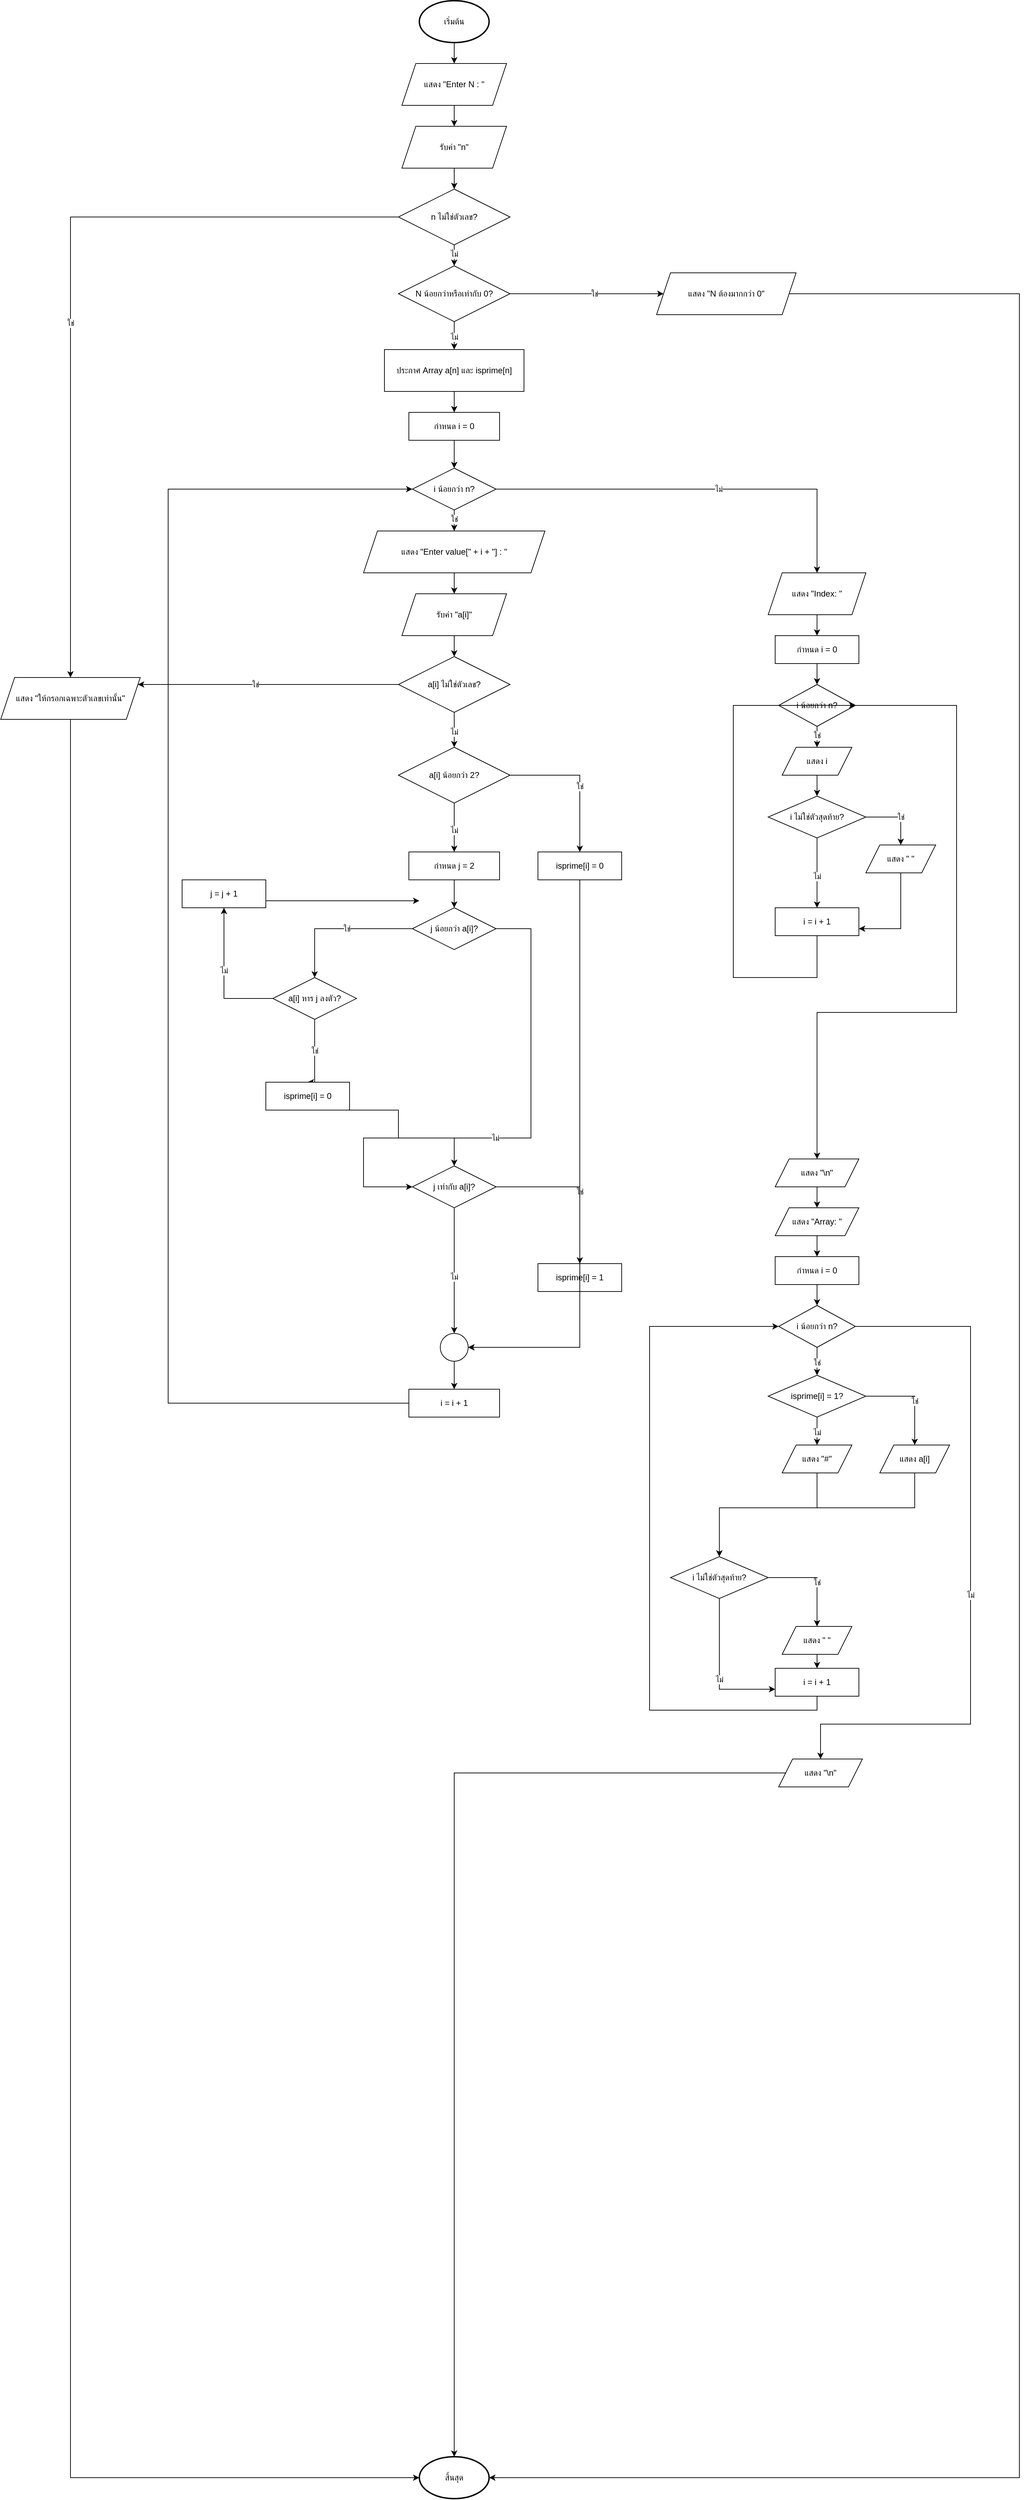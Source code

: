<mxfile version="28.2.5">
  <diagram name="Page-1" id="uHLjrgkb8VzRiI3Ye3vX">
    <mxGraphModel dx="7542" dy="3748" grid="1" gridSize="10" guides="1" tooltips="1" connect="1" arrows="1" fold="1" page="1" pageScale="1" pageWidth="850" pageHeight="1100" math="0" shadow="0">
      <root>
        <mxCell id="0" />
        <mxCell id="1" parent="0" />
        <mxCell id="main_start" value="เริ่มต้น" style="strokeWidth=2;html=1;shape=mxgraph.flowchart.start_1;whiteSpace=wrap;" vertex="1" parent="1">
          <mxGeometry x="350" y="30" width="100" height="60" as="geometry" />
        </mxCell>
        <mxCell id="edge_1_to_2" style="edgeStyle=orthogonalEdgeStyle;rounded=0;orthogonalLoop=1;jettySize=auto;html=1;" edge="1" parent="1" source="main_start" target="main_show_n">
          <mxGeometry relative="1" as="geometry" />
        </mxCell>
        <mxCell id="main_show_n" value="แสดง &quot;Enter N : &quot;" style="shape=parallelogram;perimeter=parallelogramPerimeter;whiteSpace=wrap;html=1;fixedSize=1;" vertex="1" parent="1">
          <mxGeometry x="325" y="120" width="150" height="60" as="geometry" />
        </mxCell>
        <mxCell id="edge_2_to_3" style="edgeStyle=orthogonalEdgeStyle;rounded=0;orthogonalLoop=1;jettySize=auto;html=1;" edge="1" parent="1" source="main_show_n" target="main_input_n">
          <mxGeometry relative="1" as="geometry" />
        </mxCell>
        <mxCell id="main_input_n" value="รับค่า &quot;n&quot;" style="shape=parallelogram;perimeter=parallelogramPerimeter;whiteSpace=wrap;html=1;fixedSize=1;" vertex="1" parent="1">
          <mxGeometry x="325" y="210" width="150" height="60" as="geometry" />
        </mxCell>
        <mxCell id="edge_3_to_4" style="edgeStyle=orthogonalEdgeStyle;rounded=0;orthogonalLoop=1;jettySize=auto;html=1;" edge="1" parent="1" source="main_input_n" target="main_cond_n_num">
          <mxGeometry relative="1" as="geometry" />
        </mxCell>
        <mxCell id="main_cond_n_num" value="n ไม่ใช่ตัวเลข?" style="rhombus;whiteSpace=wrap;html=1;" vertex="1" parent="1">
          <mxGeometry x="320" y="300" width="160" height="80" as="geometry" />
        </mxCell>
        <mxCell id="edge_4_true" style="edgeStyle=orthogonalEdgeStyle;rounded=0;orthogonalLoop=1;jettySize=auto;html=1;" edge="1" parent="1" source="main_cond_n_num" target="main_show_err_n_num">
          <mxGeometry relative="1" as="geometry">
            <mxPoint x="230" y="340" as="sourcePoint" />
            <Array as="points">
              <mxPoint x="-150" y="340" />
            </Array>
          </mxGeometry>
        </mxCell>
        <mxCell id="label_4_true" value="ใช่" style="edgeLabel;html=1;align=center;verticalAlign=middle;resizable=0;points=[];" connectable="0" vertex="1" parent="edge_4_true">
          <mxGeometry x="0.1" relative="1" as="geometry" />
        </mxCell>
        <mxCell id="main_show_err_n_num" value="แสดง &quot;ให้กรอกเฉพาะตัวเลขเท่านั้น&quot;" style="shape=parallelogram;perimeter=parallelogramPerimeter;whiteSpace=wrap;html=1;fixedSize=1;" vertex="1" parent="1">
          <mxGeometry x="-250" y="1000" width="200" height="60" as="geometry" />
        </mxCell>
        <mxCell id="edge_err_n_num_to_stop" style="edgeStyle=orthogonalEdgeStyle;rounded=0;orthogonalLoop=1;jettySize=auto;html=1;" edge="1" parent="1" source="main_show_err_n_num" target="main_end">
          <mxGeometry relative="1" as="geometry">
            <Array as="points">
              <mxPoint x="-150" y="3580" />
            </Array>
          </mxGeometry>
        </mxCell>
        <mxCell id="edge_4_false" style="edgeStyle=orthogonalEdgeStyle;rounded=0;orthogonalLoop=1;jettySize=auto;html=1;" edge="1" parent="1" source="main_cond_n_num" target="main_cond_n_val">
          <mxGeometry relative="1" as="geometry" />
        </mxCell>
        <mxCell id="label_4_false" value="ไม่" style="edgeLabel;html=1;align=center;verticalAlign=middle;resizable=0;points=[];" connectable="0" vertex="1" parent="edge_4_false">
          <mxGeometry x="0.1" relative="1" as="geometry" />
        </mxCell>
        <mxCell id="main_cond_n_val" value="N น้อยกว่าหรือเท่ากับ 0?" style="rhombus;whiteSpace=wrap;html=1;" vertex="1" parent="1">
          <mxGeometry x="320" y="410" width="160" height="80" as="geometry" />
        </mxCell>
        <mxCell id="edge_5_true" style="edgeStyle=orthogonalEdgeStyle;rounded=0;orthogonalLoop=1;jettySize=auto;html=1;" edge="1" parent="1" source="main_cond_n_val" target="main_show_err_n_val">
          <mxGeometry relative="1" as="geometry">
            <Array as="points" />
          </mxGeometry>
        </mxCell>
        <mxCell id="label_5_true" value="ใช่" style="edgeLabel;html=1;align=center;verticalAlign=middle;resizable=0;points=[];" connectable="0" vertex="1" parent="edge_5_true">
          <mxGeometry x="0.1" relative="1" as="geometry" />
        </mxCell>
        <mxCell id="main_show_err_n_val" value="แสดง &quot;N ต้องมากกว่า 0&quot;" style="shape=parallelogram;perimeter=parallelogramPerimeter;whiteSpace=wrap;html=1;fixedSize=1;" vertex="1" parent="1">
          <mxGeometry x="690" y="420" width="200" height="60" as="geometry" />
        </mxCell>
        <mxCell id="edge_err_n_val_to_stop" style="edgeStyle=orthogonalEdgeStyle;rounded=0;orthogonalLoop=1;jettySize=auto;html=1;exitX=1;exitY=0.5;exitDx=0;exitDy=0;" edge="1" parent="1" source="main_show_err_n_val" target="main_end">
          <mxGeometry relative="1" as="geometry">
            <Array as="points">
              <mxPoint x="1210" y="450" />
              <mxPoint x="1210" y="3580" />
            </Array>
          </mxGeometry>
        </mxCell>
        <mxCell id="edge_5_false" style="edgeStyle=orthogonalEdgeStyle;rounded=0;orthogonalLoop=1;jettySize=auto;html=1;" edge="1" parent="1" source="main_cond_n_val" target="main_proc_decl">
          <mxGeometry relative="1" as="geometry" />
        </mxCell>
        <mxCell id="label_5_false" value="ไม่" style="edgeLabel;html=1;align=center;verticalAlign=middle;resizable=0;points=[];" connectable="0" vertex="1" parent="edge_5_false">
          <mxGeometry x="0.1" relative="1" as="geometry" />
        </mxCell>
        <mxCell id="main_proc_decl" value="ประกาศ Array a[n] และ isprime[n]" style="whiteSpace=wrap;html=1;" vertex="1" parent="1">
          <mxGeometry x="300" y="530" width="200" height="60" as="geometry" />
        </mxCell>
        <mxCell id="edge_decl_to_i_init" style="edgeStyle=orthogonalEdgeStyle;rounded=0;orthogonalLoop=1;jettySize=auto;html=1;" edge="1" parent="1" source="main_proc_decl" target="main_proc_i_init">
          <mxGeometry relative="1" as="geometry" />
        </mxCell>
        <mxCell id="main_proc_i_init" value="กำหนด i = 0" style="whiteSpace=wrap;html=1;" vertex="1" parent="1">
          <mxGeometry x="335" y="620" width="130" height="40" as="geometry" />
        </mxCell>
        <mxCell id="edge_i_init_to_cond" style="edgeStyle=orthogonalEdgeStyle;rounded=0;orthogonalLoop=1;jettySize=auto;html=1;" edge="1" parent="1" source="main_proc_i_init" target="main_cond_i_n">
          <mxGeometry relative="1" as="geometry" />
        </mxCell>
        <mxCell id="main_cond_i_n" value="i น้อยกว่า n?" style="rhombus;whiteSpace=wrap;html=1;" vertex="1" parent="1">
          <mxGeometry x="340" y="700" width="120" height="60" as="geometry" />
        </mxCell>
        <mxCell id="edge_loop_outer_true" style="edgeStyle=orthogonalEdgeStyle;rounded=0;orthogonalLoop=1;jettySize=auto;html=1;" edge="1" parent="1" source="main_cond_i_n" target="main_show_a_i">
          <mxGeometry relative="1" as="geometry" />
        </mxCell>
        <mxCell id="label_loop_outer_true" value="ใช่" style="edgeLabel;html=1;align=center;verticalAlign=middle;resizable=0;points=[];" connectable="0" vertex="1" parent="edge_loop_outer_true">
          <mxGeometry x="0.1" relative="1" as="geometry" />
        </mxCell>
        <mxCell id="main_show_a_i" value="แสดง &quot;Enter value[&quot; + i + &quot;] : &quot;" style="shape=parallelogram;perimeter=parallelogramPerimeter;whiteSpace=wrap;html=1;fixedSize=1;" vertex="1" parent="1">
          <mxGeometry x="270" y="790" width="260" height="60" as="geometry" />
        </mxCell>
        <mxCell id="edge_show_a_i_to_input" style="edgeStyle=orthogonalEdgeStyle;rounded=0;orthogonalLoop=1;jettySize=auto;html=1;" edge="1" parent="1" source="main_show_a_i" target="main_input_a_i">
          <mxGeometry relative="1" as="geometry" />
        </mxCell>
        <mxCell id="main_input_a_i" value="รับค่า &quot;a[i]&quot;" style="shape=parallelogram;perimeter=parallelogramPerimeter;whiteSpace=wrap;html=1;fixedSize=1;" vertex="1" parent="1">
          <mxGeometry x="325" y="880" width="150" height="60" as="geometry" />
        </mxCell>
        <mxCell id="edge_input_a_i_to_cond" style="edgeStyle=orthogonalEdgeStyle;rounded=0;orthogonalLoop=1;jettySize=auto;html=1;" edge="1" parent="1" source="main_input_a_i" target="main_cond_a_i_num">
          <mxGeometry relative="1" as="geometry" />
        </mxCell>
        <mxCell id="main_cond_a_i_num" value="a[i] ไม่ใช่ตัวเลข?" style="rhombus;whiteSpace=wrap;html=1;" vertex="1" parent="1">
          <mxGeometry x="320" y="970" width="160" height="80" as="geometry" />
        </mxCell>
        <mxCell id="edge_c3_true" style="edgeStyle=orthogonalEdgeStyle;rounded=0;orthogonalLoop=1;jettySize=auto;html=1;" edge="1" parent="1" source="main_cond_a_i_num" target="main_show_err_n_num">
          <mxGeometry relative="1" as="geometry">
            <Array as="points">
              <mxPoint x="170" y="1010" />
              <mxPoint x="170" y="1010" />
            </Array>
          </mxGeometry>
        </mxCell>
        <mxCell id="label_c3_true" value="ใช่" style="edgeLabel;html=1;align=center;verticalAlign=middle;resizable=0;points=[];" connectable="0" vertex="1" parent="edge_c3_true">
          <mxGeometry x="0.1" relative="1" as="geometry" />
        </mxCell>
        <mxCell id="edge_c3_false" style="edgeStyle=orthogonalEdgeStyle;rounded=0;orthogonalLoop=1;jettySize=auto;html=1;" edge="1" parent="1" source="main_cond_a_i_num" target="main_cond_a_i_val">
          <mxGeometry relative="1" as="geometry" />
        </mxCell>
        <mxCell id="label_c3_false" value="ไม่" style="edgeLabel;html=1;align=center;verticalAlign=middle;resizable=0;points=[];" connectable="0" vertex="1" parent="edge_c3_false">
          <mxGeometry x="0.1" relative="1" as="geometry" />
        </mxCell>
        <mxCell id="main_cond_a_i_val" value="a[i] น้อยกว่า 2?" style="rhombus;whiteSpace=wrap;html=1;" vertex="1" parent="1">
          <mxGeometry x="320" y="1100" width="160" height="80" as="geometry" />
        </mxCell>
        <mxCell id="edge_c4_true" style="edgeStyle=orthogonalEdgeStyle;rounded=0;orthogonalLoop=1;jettySize=auto;html=1;" edge="1" parent="1" source="main_cond_a_i_val" target="main_proc_not_prime">
          <mxGeometry relative="1" as="geometry">
            <Array as="points">
              <mxPoint x="580" y="1140" />
            </Array>
          </mxGeometry>
        </mxCell>
        <mxCell id="label_c4_true" value="ใช่" style="edgeLabel;html=1;align=center;verticalAlign=middle;resizable=0;points=[];" connectable="0" vertex="1" parent="edge_c4_true">
          <mxGeometry x="0.1" relative="1" as="geometry" />
        </mxCell>
        <mxCell id="main_proc_not_prime" value="isprime[i] = 0" style="whiteSpace=wrap;html=1;" vertex="1" parent="1">
          <mxGeometry x="520" y="1250" width="120" height="40" as="geometry" />
        </mxCell>
        <mxCell id="edge_c4_false" style="edgeStyle=orthogonalEdgeStyle;rounded=0;orthogonalLoop=1;jettySize=auto;html=1;" edge="1" parent="1" source="main_cond_a_i_val" target="main_proc_j_init">
          <mxGeometry relative="1" as="geometry" />
        </mxCell>
        <mxCell id="label_c4_false" value="ไม่" style="edgeLabel;html=1;align=center;verticalAlign=middle;resizable=0;points=[];" connectable="0" vertex="1" parent="edge_c4_false">
          <mxGeometry x="0.1" relative="1" as="geometry" />
        </mxCell>
        <mxCell id="main_proc_j_init" value="กำหนด j = 2" style="whiteSpace=wrap;html=1;" vertex="1" parent="1">
          <mxGeometry x="335" y="1250" width="130" height="40" as="geometry" />
        </mxCell>
        <mxCell id="edge_j_init_to_cond" style="edgeStyle=orthogonalEdgeStyle;rounded=0;orthogonalLoop=1;jettySize=auto;html=1;" edge="1" parent="1" source="main_proc_j_init" target="main_cond_j_a_i">
          <mxGeometry relative="1" as="geometry" />
        </mxCell>
        <mxCell id="main_cond_j_a_i" value="j น้อยกว่า a[i]?" style="rhombus;whiteSpace=wrap;html=1;" vertex="1" parent="1">
          <mxGeometry x="340" y="1330" width="120" height="60" as="geometry" />
        </mxCell>
        <mxCell id="edge_j_a_i_false" style="edgeStyle=orthogonalEdgeStyle;rounded=0;orthogonalLoop=1;jettySize=auto;html=1;entryX=0;entryY=0.5;entryDx=0;entryDy=0;" edge="1" parent="1" source="main_cond_j_a_i" target="main_cond_j_a_i_eq">
          <mxGeometry relative="1" as="geometry">
            <Array as="points">
              <mxPoint x="510" y="1360" />
              <mxPoint x="510" y="1660" />
              <mxPoint x="270" y="1660" />
              <mxPoint x="270" y="1730" />
            </Array>
          </mxGeometry>
        </mxCell>
        <mxCell id="label_j_a_i_false" value="ไม่" style="edgeLabel;html=1;align=center;verticalAlign=middle;resizable=0;points=[];" connectable="0" vertex="1" parent="edge_j_a_i_false">
          <mxGeometry x="0.1" relative="1" as="geometry" />
        </mxCell>
        <mxCell id="edge_j_a_i_true" style="edgeStyle=orthogonalEdgeStyle;rounded=0;orthogonalLoop=1;jettySize=auto;html=1;" edge="1" parent="1" source="main_cond_j_a_i" target="main_cond_prime">
          <mxGeometry relative="1" as="geometry">
            <Array as="points">
              <mxPoint x="200" y="1360" />
            </Array>
          </mxGeometry>
        </mxCell>
        <mxCell id="label_j_a_i_true" value="ใช่" style="edgeLabel;html=1;align=center;verticalAlign=middle;resizable=0;points=[];" connectable="0" vertex="1" parent="edge_j_a_i_true">
          <mxGeometry x="-0.1" relative="1" as="geometry" />
        </mxCell>
        <mxCell id="main_cond_prime" value="a[i] หาร j ลงตัว?" style="rhombus;whiteSpace=wrap;html=1;" vertex="1" parent="1">
          <mxGeometry x="140" y="1430" width="120" height="60" as="geometry" />
        </mxCell>
        <mxCell id="edge_c5_true" style="edgeStyle=orthogonalEdgeStyle;rounded=0;orthogonalLoop=1;jettySize=auto;html=1;entryX=0.5;entryY=0;entryDx=0;entryDy=0;" edge="1" parent="1" source="main_cond_prime" target="main_proc_isprime_0">
          <mxGeometry relative="1" as="geometry">
            <Array as="points">
              <mxPoint x="200" y="1580" />
            </Array>
          </mxGeometry>
        </mxCell>
        <mxCell id="label_c5_true" value="ใช่" style="edgeLabel;html=1;align=center;verticalAlign=middle;resizable=0;points=[];" connectable="0" vertex="1" parent="edge_c5_true">
          <mxGeometry x="-0.1" relative="1" as="geometry" />
        </mxCell>
        <mxCell id="main_proc_isprime_0" value="isprime[i] = 0" style="whiteSpace=wrap;html=1;" vertex="1" parent="1">
          <mxGeometry x="130" y="1580" width="120" height="40" as="geometry" />
        </mxCell>
        <mxCell id="edge_isprime_0_to_end_inner" style="edgeStyle=orthogonalEdgeStyle;rounded=0;orthogonalLoop=1;jettySize=auto;html=1;exitX=0.5;exitY=1;exitDx=0;exitDy=0;" edge="1" parent="1" source="main_proc_isprime_0" target="main_cond_j_a_i_eq">
          <mxGeometry relative="1" as="geometry">
            <Array as="points">
              <mxPoint x="320" y="1660" />
              <mxPoint x="400" y="1660" />
            </Array>
          </mxGeometry>
        </mxCell>
        <mxCell id="edge_c5_false" style="edgeStyle=orthogonalEdgeStyle;rounded=0;orthogonalLoop=1;jettySize=auto;html=1;" edge="1" parent="1" source="main_cond_prime" target="main_proc_j_update">
          <mxGeometry relative="1" as="geometry" />
        </mxCell>
        <mxCell id="label_c5_false" value="ไม่" style="edgeLabel;html=1;align=center;verticalAlign=middle;resizable=0;points=[];" connectable="0" vertex="1" parent="edge_c5_false">
          <mxGeometry x="0.1" relative="1" as="geometry" />
        </mxCell>
        <mxCell id="main_proc_j_update" value="j = j + 1" style="whiteSpace=wrap;html=1;" vertex="1" parent="1">
          <mxGeometry x="10" y="1290" width="120" height="40" as="geometry" />
        </mxCell>
        <mxCell id="edge_j_update_to_cond_inner" style="edgeStyle=orthogonalEdgeStyle;rounded=0;orthogonalLoop=1;jettySize=auto;html=1;" edge="1" parent="1" source="main_proc_j_update">
          <mxGeometry relative="1" as="geometry">
            <Array as="points">
              <mxPoint x="200" y="1320" />
            </Array>
            <mxPoint x="350" y="1320" as="targetPoint" />
          </mxGeometry>
        </mxCell>
        <mxCell id="main_cond_j_a_i_eq" value="j เท่ากับ a[i]?" style="rhombus;whiteSpace=wrap;html=1;" vertex="1" parent="1">
          <mxGeometry x="340" y="1700" width="120" height="60" as="geometry" />
        </mxCell>
        <mxCell id="edge_c6_true" style="edgeStyle=orthogonalEdgeStyle;rounded=0;orthogonalLoop=1;jettySize=auto;html=1;" edge="1" parent="1" source="main_cond_j_a_i_eq" target="main_proc_isprime_1">
          <mxGeometry relative="1" as="geometry">
            <Array as="points">
              <mxPoint x="580" y="1730" />
            </Array>
          </mxGeometry>
        </mxCell>
        <mxCell id="label_c6_true" value="ใช่" style="edgeLabel;html=1;align=center;verticalAlign=middle;resizable=0;points=[];" connectable="0" vertex="1" parent="edge_c6_true">
          <mxGeometry x="0.1" relative="1" as="geometry" />
        </mxCell>
        <mxCell id="main_proc_isprime_1" value="isprime[i] = 1" style="whiteSpace=wrap;html=1;" vertex="1" parent="1">
          <mxGeometry x="520" y="1840" width="120" height="40" as="geometry" />
        </mxCell>
        <mxCell id="edge_isprime_1_to_i_update_merge" style="edgeStyle=orthogonalEdgeStyle;rounded=0;orthogonalLoop=1;jettySize=auto;html=1;" edge="1" parent="1" source="main_proc_isprime_1" target="main_merge_i_update">
          <mxGeometry relative="1" as="geometry">
            <Array as="points">
              <mxPoint x="580" y="1960" />
              <mxPoint x="400" y="1960" />
            </Array>
          </mxGeometry>
        </mxCell>
        <mxCell id="edge_c6_false" style="edgeStyle=orthogonalEdgeStyle;rounded=0;orthogonalLoop=1;jettySize=auto;html=1;" edge="1" parent="1" source="main_cond_j_a_i_eq" target="main_merge_i_update">
          <mxGeometry relative="1" as="geometry">
            <Array as="points">
              <mxPoint x="400" y="1800" />
            </Array>
          </mxGeometry>
        </mxCell>
        <mxCell id="label_c6_false" value="ไม่" style="edgeLabel;html=1;align=center;verticalAlign=middle;resizable=0;points=[];" connectable="0" vertex="1" parent="edge_c6_false">
          <mxGeometry x="0.1" relative="1" as="geometry" />
        </mxCell>
        <mxCell id="edge_not_prime_to_i_update_merge" style="edgeStyle=orthogonalEdgeStyle;rounded=0;orthogonalLoop=1;jettySize=auto;html=1;" edge="1" parent="1" source="main_proc_not_prime" target="main_merge_i_update">
          <mxGeometry relative="1" as="geometry">
            <Array as="points">
              <mxPoint x="580" y="1960" />
              <mxPoint x="400" y="1960" />
            </Array>
          </mxGeometry>
        </mxCell>
        <mxCell id="main_merge_i_update" value="" style="ellipse;whiteSpace=wrap;html=1;" vertex="1" parent="1">
          <mxGeometry x="380" y="1940" width="40" height="40" as="geometry" />
        </mxCell>
        <mxCell id="edge_merge_to_i_update" style="edgeStyle=orthogonalEdgeStyle;rounded=0;orthogonalLoop=1;jettySize=auto;html=1;" edge="1" parent="1" source="main_merge_i_update" target="main_proc_i_update">
          <mxGeometry relative="1" as="geometry" />
        </mxCell>
        <mxCell id="main_proc_i_update" value="i = i + 1" style="whiteSpace=wrap;html=1;" vertex="1" parent="1">
          <mxGeometry x="335" y="2020" width="130" height="40" as="geometry" />
        </mxCell>
        <mxCell id="edge_i_update_to_loop_cond" style="edgeStyle=orthogonalEdgeStyle;rounded=0;orthogonalLoop=1;jettySize=auto;html=1;" edge="1" parent="1" source="main_proc_i_update" target="main_cond_i_n">
          <mxGeometry relative="1" as="geometry">
            <Array as="points">
              <mxPoint x="-10" y="2040" />
              <mxPoint x="-10" y="730" />
            </Array>
          </mxGeometry>
        </mxCell>
        <mxCell id="edge_loop_outer_false" style="edgeStyle=orthogonalEdgeStyle;rounded=0;orthogonalLoop=1;jettySize=auto;html=1;" edge="1" parent="1" source="main_cond_i_n" target="main_show_index_start">
          <mxGeometry relative="1" as="geometry">
            <Array as="points">
              <mxPoint x="920" y="730" />
            </Array>
          </mxGeometry>
        </mxCell>
        <mxCell id="label_loop_outer_false" value="ไม่" style="edgeLabel;html=1;align=center;verticalAlign=middle;resizable=0;points=[];" connectable="0" vertex="1" parent="edge_loop_outer_false">
          <mxGeometry x="0.1" relative="1" as="geometry" />
        </mxCell>
        <mxCell id="main_show_index_start" value="แสดง &quot;Index: &quot;" style="shape=parallelogram;perimeter=parallelogramPerimeter;whiteSpace=wrap;html=1;fixedSize=1;" vertex="1" parent="1">
          <mxGeometry x="850" y="850" width="140" height="60" as="geometry" />
        </mxCell>
        <mxCell id="edge_print_idx_start_to_init" style="edgeStyle=orthogonalEdgeStyle;rounded=0;orthogonalLoop=1;jettySize=auto;html=1;" edge="1" parent="1" source="main_show_index_start" target="main_proc_i_init_3">
          <mxGeometry relative="1" as="geometry" />
        </mxCell>
        <mxCell id="main_proc_i_init_3" value="กำหนด i = 0" style="whiteSpace=wrap;html=1;" vertex="1" parent="1">
          <mxGeometry x="860" y="940" width="120" height="40" as="geometry" />
        </mxCell>
        <mxCell id="edge_i_init_3_to_cond" style="edgeStyle=orthogonalEdgeStyle;rounded=0;orthogonalLoop=1;jettySize=auto;html=1;" edge="1" parent="1" source="main_proc_i_init_3" target="main_cond_i_n_3">
          <mxGeometry relative="1" as="geometry" />
        </mxCell>
        <mxCell id="g5HVLUbOJu_UnaeJ0yR6-2" style="edgeStyle=orthogonalEdgeStyle;rounded=0;orthogonalLoop=1;jettySize=auto;html=1;exitX=1;exitY=0.5;exitDx=0;exitDy=0;entryX=0.5;entryY=0;entryDx=0;entryDy=0;" edge="1" parent="1" source="main_cond_i_n_3" target="main_show_newline_3">
          <mxGeometry relative="1" as="geometry">
            <Array as="points">
              <mxPoint x="1120" y="1040" />
              <mxPoint x="1120" y="1480" />
              <mxPoint x="920" y="1480" />
            </Array>
          </mxGeometry>
        </mxCell>
        <mxCell id="main_cond_i_n_3" value="i น้อยกว่า n?" style="rhombus;whiteSpace=wrap;html=1;" vertex="1" parent="1">
          <mxGeometry x="865" y="1010" width="110" height="60" as="geometry" />
        </mxCell>
        <mxCell id="edge_loop_idx_true" style="edgeStyle=orthogonalEdgeStyle;rounded=0;orthogonalLoop=1;jettySize=auto;html=1;" edge="1" parent="1" source="main_cond_i_n_3" target="main_show_i_3">
          <mxGeometry relative="1" as="geometry" />
        </mxCell>
        <mxCell id="label_loop_idx_true" value="ใช่" style="edgeLabel;html=1;align=center;verticalAlign=middle;resizable=0;points=[];" connectable="0" vertex="1" parent="edge_loop_idx_true">
          <mxGeometry x="0.1" relative="1" as="geometry" />
        </mxCell>
        <mxCell id="main_show_i_3" value="แสดง i" style="shape=parallelogram;perimeter=parallelogramPerimeter;whiteSpace=wrap;html=1;fixedSize=1;" vertex="1" parent="1">
          <mxGeometry x="870" y="1100" width="100" height="40" as="geometry" />
        </mxCell>
        <mxCell id="edge_show_i_3_to_cond" style="edgeStyle=orthogonalEdgeStyle;rounded=0;orthogonalLoop=1;jettySize=auto;html=1;" edge="1" parent="1" source="main_show_i_3" target="main_cond_i_end">
          <mxGeometry relative="1" as="geometry" />
        </mxCell>
        <mxCell id="main_cond_i_end" value="i ไม่ใช่ตัวสุดท้าย?" style="rhombus;whiteSpace=wrap;html=1;" vertex="1" parent="1">
          <mxGeometry x="850" y="1170" width="140" height="60" as="geometry" />
        </mxCell>
        <mxCell id="edge_c7_true" style="edgeStyle=orthogonalEdgeStyle;rounded=0;orthogonalLoop=1;jettySize=auto;html=1;" edge="1" parent="1" source="main_cond_i_end" target="main_show_space_3">
          <mxGeometry relative="1" as="geometry">
            <Array as="points">
              <mxPoint x="1040" y="1200" />
            </Array>
          </mxGeometry>
        </mxCell>
        <mxCell id="label_c7_true" value="ใช่" style="edgeLabel;html=1;align=center;verticalAlign=middle;resizable=0;points=[];" connectable="0" vertex="1" parent="edge_c7_true">
          <mxGeometry x="0.1" relative="1" as="geometry" />
        </mxCell>
        <mxCell id="main_show_space_3" value="แสดง &quot;  &quot;" style="shape=parallelogram;perimeter=parallelogramPerimeter;whiteSpace=wrap;html=1;fixedSize=1;" vertex="1" parent="1">
          <mxGeometry x="990" y="1240" width="100" height="40" as="geometry" />
        </mxCell>
        <mxCell id="edge_show_space_3_to_i_update" style="edgeStyle=orthogonalEdgeStyle;rounded=0;orthogonalLoop=1;jettySize=auto;html=1;" edge="1" parent="1" source="main_show_space_3" target="main_proc_i_update_3">
          <mxGeometry relative="1" as="geometry">
            <Array as="points">
              <mxPoint x="1040" y="1360" />
              <mxPoint x="920" y="1360" />
            </Array>
          </mxGeometry>
        </mxCell>
        <mxCell id="edge_c7_false" style="edgeStyle=orthogonalEdgeStyle;rounded=0;orthogonalLoop=1;jettySize=auto;html=1;" edge="1" parent="1" source="main_cond_i_end" target="main_proc_i_update_3">
          <mxGeometry relative="1" as="geometry">
            <Array as="points">
              <mxPoint x="920" y="1270" />
            </Array>
          </mxGeometry>
        </mxCell>
        <mxCell id="label_c7_false" value="ไม่" style="edgeLabel;html=1;align=center;verticalAlign=middle;resizable=0;points=[];" connectable="0" vertex="1" parent="edge_c7_false">
          <mxGeometry x="0.1" relative="1" as="geometry" />
        </mxCell>
        <mxCell id="main_proc_i_update_3" value="i = i + 1" style="whiteSpace=wrap;html=1;" vertex="1" parent="1">
          <mxGeometry x="860" y="1330" width="120" height="40" as="geometry" />
        </mxCell>
        <mxCell id="edge_i_update_3_to_loop_cond" style="edgeStyle=orthogonalEdgeStyle;rounded=0;orthogonalLoop=1;jettySize=auto;html=1;entryX=1;entryY=0.5;entryDx=0;entryDy=0;" edge="1" parent="1" source="main_proc_i_update_3" target="main_cond_i_n_3">
          <mxGeometry relative="1" as="geometry">
            <Array as="points">
              <mxPoint x="920" y="1430" />
              <mxPoint x="800" y="1430" />
              <mxPoint x="800" y="1040" />
            </Array>
          </mxGeometry>
        </mxCell>
        <mxCell id="main_show_newline_3" value="แสดง &quot;\n&quot;" style="shape=parallelogram;perimeter=parallelogramPerimeter;whiteSpace=wrap;html=1;fixedSize=1;" vertex="1" parent="1">
          <mxGeometry x="860" y="1690" width="120" height="40" as="geometry" />
        </mxCell>
        <mxCell id="edge_show_nl_3_to_show_array" style="edgeStyle=orthogonalEdgeStyle;rounded=0;orthogonalLoop=1;jettySize=auto;html=1;" edge="1" parent="1" source="main_show_newline_3" target="main_show_array_start">
          <mxGeometry relative="1" as="geometry" />
        </mxCell>
        <mxCell id="main_show_array_start" value="แสดง &quot;Array: &quot;" style="shape=parallelogram;perimeter=parallelogramPerimeter;whiteSpace=wrap;html=1;fixedSize=1;" vertex="1" parent="1">
          <mxGeometry x="860" y="1760" width="120" height="40" as="geometry" />
        </mxCell>
        <mxCell id="edge_show_array_to_i_init" style="edgeStyle=orthogonalEdgeStyle;rounded=0;orthogonalLoop=1;jettySize=auto;html=1;" edge="1" parent="1" source="main_show_array_start" target="main_proc_i_init_4">
          <mxGeometry relative="1" as="geometry" />
        </mxCell>
        <mxCell id="main_proc_i_init_4" value="กำหนด i = 0" style="whiteSpace=wrap;html=1;" vertex="1" parent="1">
          <mxGeometry x="860" y="1830" width="120" height="40" as="geometry" />
        </mxCell>
        <mxCell id="edge_i_init_4_to_cond" style="edgeStyle=orthogonalEdgeStyle;rounded=0;orthogonalLoop=1;jettySize=auto;html=1;" edge="1" parent="1" source="main_proc_i_init_4" target="main_cond_i_n_4">
          <mxGeometry relative="1" as="geometry" />
        </mxCell>
        <mxCell id="main_cond_i_n_4" value="i น้อยกว่า n?" style="rhombus;whiteSpace=wrap;html=1;" vertex="1" parent="1">
          <mxGeometry x="865" y="1900" width="110" height="60" as="geometry" />
        </mxCell>
        <mxCell id="edge_loop_array_true" style="edgeStyle=orthogonalEdgeStyle;rounded=0;orthogonalLoop=1;jettySize=auto;html=1;" edge="1" parent="1" source="main_cond_i_n_4" target="main_cond_isprime_4">
          <mxGeometry relative="1" as="geometry" />
        </mxCell>
        <mxCell id="label_loop_array_true" value="ใช่" style="edgeLabel;html=1;align=center;verticalAlign=middle;resizable=0;points=[];" connectable="0" vertex="1" parent="edge_loop_array_true">
          <mxGeometry x="0.1" relative="1" as="geometry" />
        </mxCell>
        <mxCell id="main_cond_isprime_4" value="isprime[i] = 1?" style="rhombus;whiteSpace=wrap;html=1;" vertex="1" parent="1">
          <mxGeometry x="850" y="2000" width="140" height="60" as="geometry" />
        </mxCell>
        <mxCell id="edge_c8_true" style="edgeStyle=orthogonalEdgeStyle;rounded=0;orthogonalLoop=1;jettySize=auto;html=1;" edge="1" parent="1" source="main_cond_isprime_4" target="main_show_a_i_4">
          <mxGeometry relative="1" as="geometry">
            <Array as="points">
              <mxPoint x="1060" y="2030" />
            </Array>
          </mxGeometry>
        </mxCell>
        <mxCell id="label_c8_true" value="ใช่" style="edgeLabel;html=1;align=center;verticalAlign=middle;resizable=0;points=[];" connectable="0" vertex="1" parent="edge_c8_true">
          <mxGeometry x="0.1" relative="1" as="geometry" />
        </mxCell>
        <mxCell id="main_show_a_i_4" value="แสดง a[i]" style="shape=parallelogram;perimeter=parallelogramPerimeter;whiteSpace=wrap;html=1;fixedSize=1;" vertex="1" parent="1">
          <mxGeometry x="1010" y="2100" width="100" height="40" as="geometry" />
        </mxCell>
        <mxCell id="edge_show_a_i_4_to_cond_space" style="edgeStyle=orthogonalEdgeStyle;rounded=0;orthogonalLoop=1;jettySize=auto;html=1;" edge="1" parent="1" source="main_show_a_i_4" target="main_cond_i_end_4">
          <mxGeometry relative="1" as="geometry">
            <Array as="points">
              <mxPoint x="1060" y="2190" />
              <mxPoint x="780" y="2190" />
            </Array>
          </mxGeometry>
        </mxCell>
        <mxCell id="edge_c8_false" style="edgeStyle=orthogonalEdgeStyle;rounded=0;orthogonalLoop=1;jettySize=auto;html=1;" edge="1" parent="1" source="main_cond_isprime_4" target="main_show_hash_4">
          <mxGeometry relative="1" as="geometry" />
        </mxCell>
        <mxCell id="label_c8_false" value="ไม่" style="edgeLabel;html=1;align=center;verticalAlign=middle;resizable=0;points=[];" connectable="0" vertex="1" parent="edge_c8_false">
          <mxGeometry x="0.1" relative="1" as="geometry" />
        </mxCell>
        <mxCell id="main_show_hash_4" value="แสดง &quot;#&quot;" style="shape=parallelogram;perimeter=parallelogramPerimeter;whiteSpace=wrap;html=1;fixedSize=1;" vertex="1" parent="1">
          <mxGeometry x="870" y="2100" width="100" height="40" as="geometry" />
        </mxCell>
        <mxCell id="edge_show_hash_4_to_cond_space" style="edgeStyle=orthogonalEdgeStyle;rounded=0;orthogonalLoop=1;jettySize=auto;html=1;" edge="1" parent="1" source="main_show_hash_4" target="main_cond_i_end_4">
          <mxGeometry relative="1" as="geometry">
            <Array as="points">
              <mxPoint x="920" y="2190" />
              <mxPoint x="780" y="2190" />
            </Array>
          </mxGeometry>
        </mxCell>
        <mxCell id="main_cond_i_end_4" value="i ไม่ใช่ตัวสุดท้าย?" style="rhombus;whiteSpace=wrap;html=1;" vertex="1" parent="1">
          <mxGeometry x="710" y="2260" width="140" height="60" as="geometry" />
        </mxCell>
        <mxCell id="edge_c9_true" style="edgeStyle=orthogonalEdgeStyle;rounded=0;orthogonalLoop=1;jettySize=auto;html=1;" edge="1" parent="1" source="main_cond_i_end_4" target="main_show_space_4">
          <mxGeometry relative="1" as="geometry">
            <Array as="points">
              <mxPoint x="920" y="2290" />
            </Array>
          </mxGeometry>
        </mxCell>
        <mxCell id="label_c9_true" value="ใช่" style="edgeLabel;html=1;align=center;verticalAlign=middle;resizable=0;points=[];" connectable="0" vertex="1" parent="edge_c9_true">
          <mxGeometry x="0.1" relative="1" as="geometry" />
        </mxCell>
        <mxCell id="main_show_space_4" value="แสดง &quot;  &quot;" style="shape=parallelogram;perimeter=parallelogramPerimeter;whiteSpace=wrap;html=1;fixedSize=1;" vertex="1" parent="1">
          <mxGeometry x="870" y="2360" width="100" height="40" as="geometry" />
        </mxCell>
        <mxCell id="edge_show_space_4_to_i_update" style="edgeStyle=orthogonalEdgeStyle;rounded=0;orthogonalLoop=1;jettySize=auto;html=1;" edge="1" parent="1" source="main_show_space_4" target="main_proc_i_update_4">
          <mxGeometry relative="1" as="geometry">
            <Array as="points">
              <mxPoint x="920" y="2450" />
            </Array>
          </mxGeometry>
        </mxCell>
        <mxCell id="edge_c9_false" style="edgeStyle=orthogonalEdgeStyle;rounded=0;orthogonalLoop=1;jettySize=auto;html=1;" edge="1" parent="1" source="main_cond_i_end_4" target="main_proc_i_update_4">
          <mxGeometry relative="1" as="geometry">
            <Array as="points">
              <mxPoint x="780" y="2450" />
            </Array>
          </mxGeometry>
        </mxCell>
        <mxCell id="label_c9_false" value="ไม่" style="edgeLabel;html=1;align=center;verticalAlign=middle;resizable=0;points=[];" connectable="0" vertex="1" parent="edge_c9_false">
          <mxGeometry x="0.1" relative="1" as="geometry" />
        </mxCell>
        <mxCell id="main_proc_i_update_4" value="i = i + 1" style="whiteSpace=wrap;html=1;" vertex="1" parent="1">
          <mxGeometry x="860" y="2420" width="120" height="40" as="geometry" />
        </mxCell>
        <mxCell id="edge_i_update_4_to_loop_cond" style="edgeStyle=orthogonalEdgeStyle;rounded=0;orthogonalLoop=1;jettySize=auto;html=1;" edge="1" parent="1" source="main_proc_i_update_4" target="main_cond_i_n_4">
          <mxGeometry relative="1" as="geometry">
            <Array as="points">
              <mxPoint x="920" y="2480" />
              <mxPoint x="680" y="2480" />
              <mxPoint x="680" y="1930" />
            </Array>
          </mxGeometry>
        </mxCell>
        <mxCell id="edge_loop_array_false" style="edgeStyle=orthogonalEdgeStyle;rounded=0;orthogonalLoop=1;jettySize=auto;html=1;" edge="1" parent="1" source="main_cond_i_n_4" target="main_show_newline_4">
          <mxGeometry relative="1" as="geometry">
            <Array as="points">
              <mxPoint x="1140" y="1930" />
              <mxPoint x="1140" y="2500" />
            </Array>
          </mxGeometry>
        </mxCell>
        <mxCell id="label_loop_array_false" value="ไม่" style="edgeLabel;html=1;align=center;verticalAlign=middle;resizable=0;points=[];" connectable="0" vertex="1" parent="edge_loop_array_false">
          <mxGeometry x="0.1" relative="1" as="geometry" />
        </mxCell>
        <mxCell id="main_show_newline_4" value="แสดง &quot;\n&quot;" style="shape=parallelogram;perimeter=parallelogramPerimeter;whiteSpace=wrap;html=1;fixedSize=1;" vertex="1" parent="1">
          <mxGeometry x="865" y="2550" width="120" height="40" as="geometry" />
        </mxCell>
        <mxCell id="edge_show_nl_4_to_end" style="edgeStyle=orthogonalEdgeStyle;rounded=0;orthogonalLoop=1;jettySize=auto;html=1;" edge="1" parent="1" source="main_show_newline_4" target="main_end">
          <mxGeometry relative="1" as="geometry" />
        </mxCell>
        <mxCell id="main_end" value="สิ้นสุด" style="strokeWidth=2;html=1;shape=mxgraph.flowchart.start_1;whiteSpace=wrap;" vertex="1" parent="1">
          <mxGeometry x="350" y="3550" width="100" height="60" as="geometry" />
        </mxCell>
      </root>
    </mxGraphModel>
  </diagram>
</mxfile>
